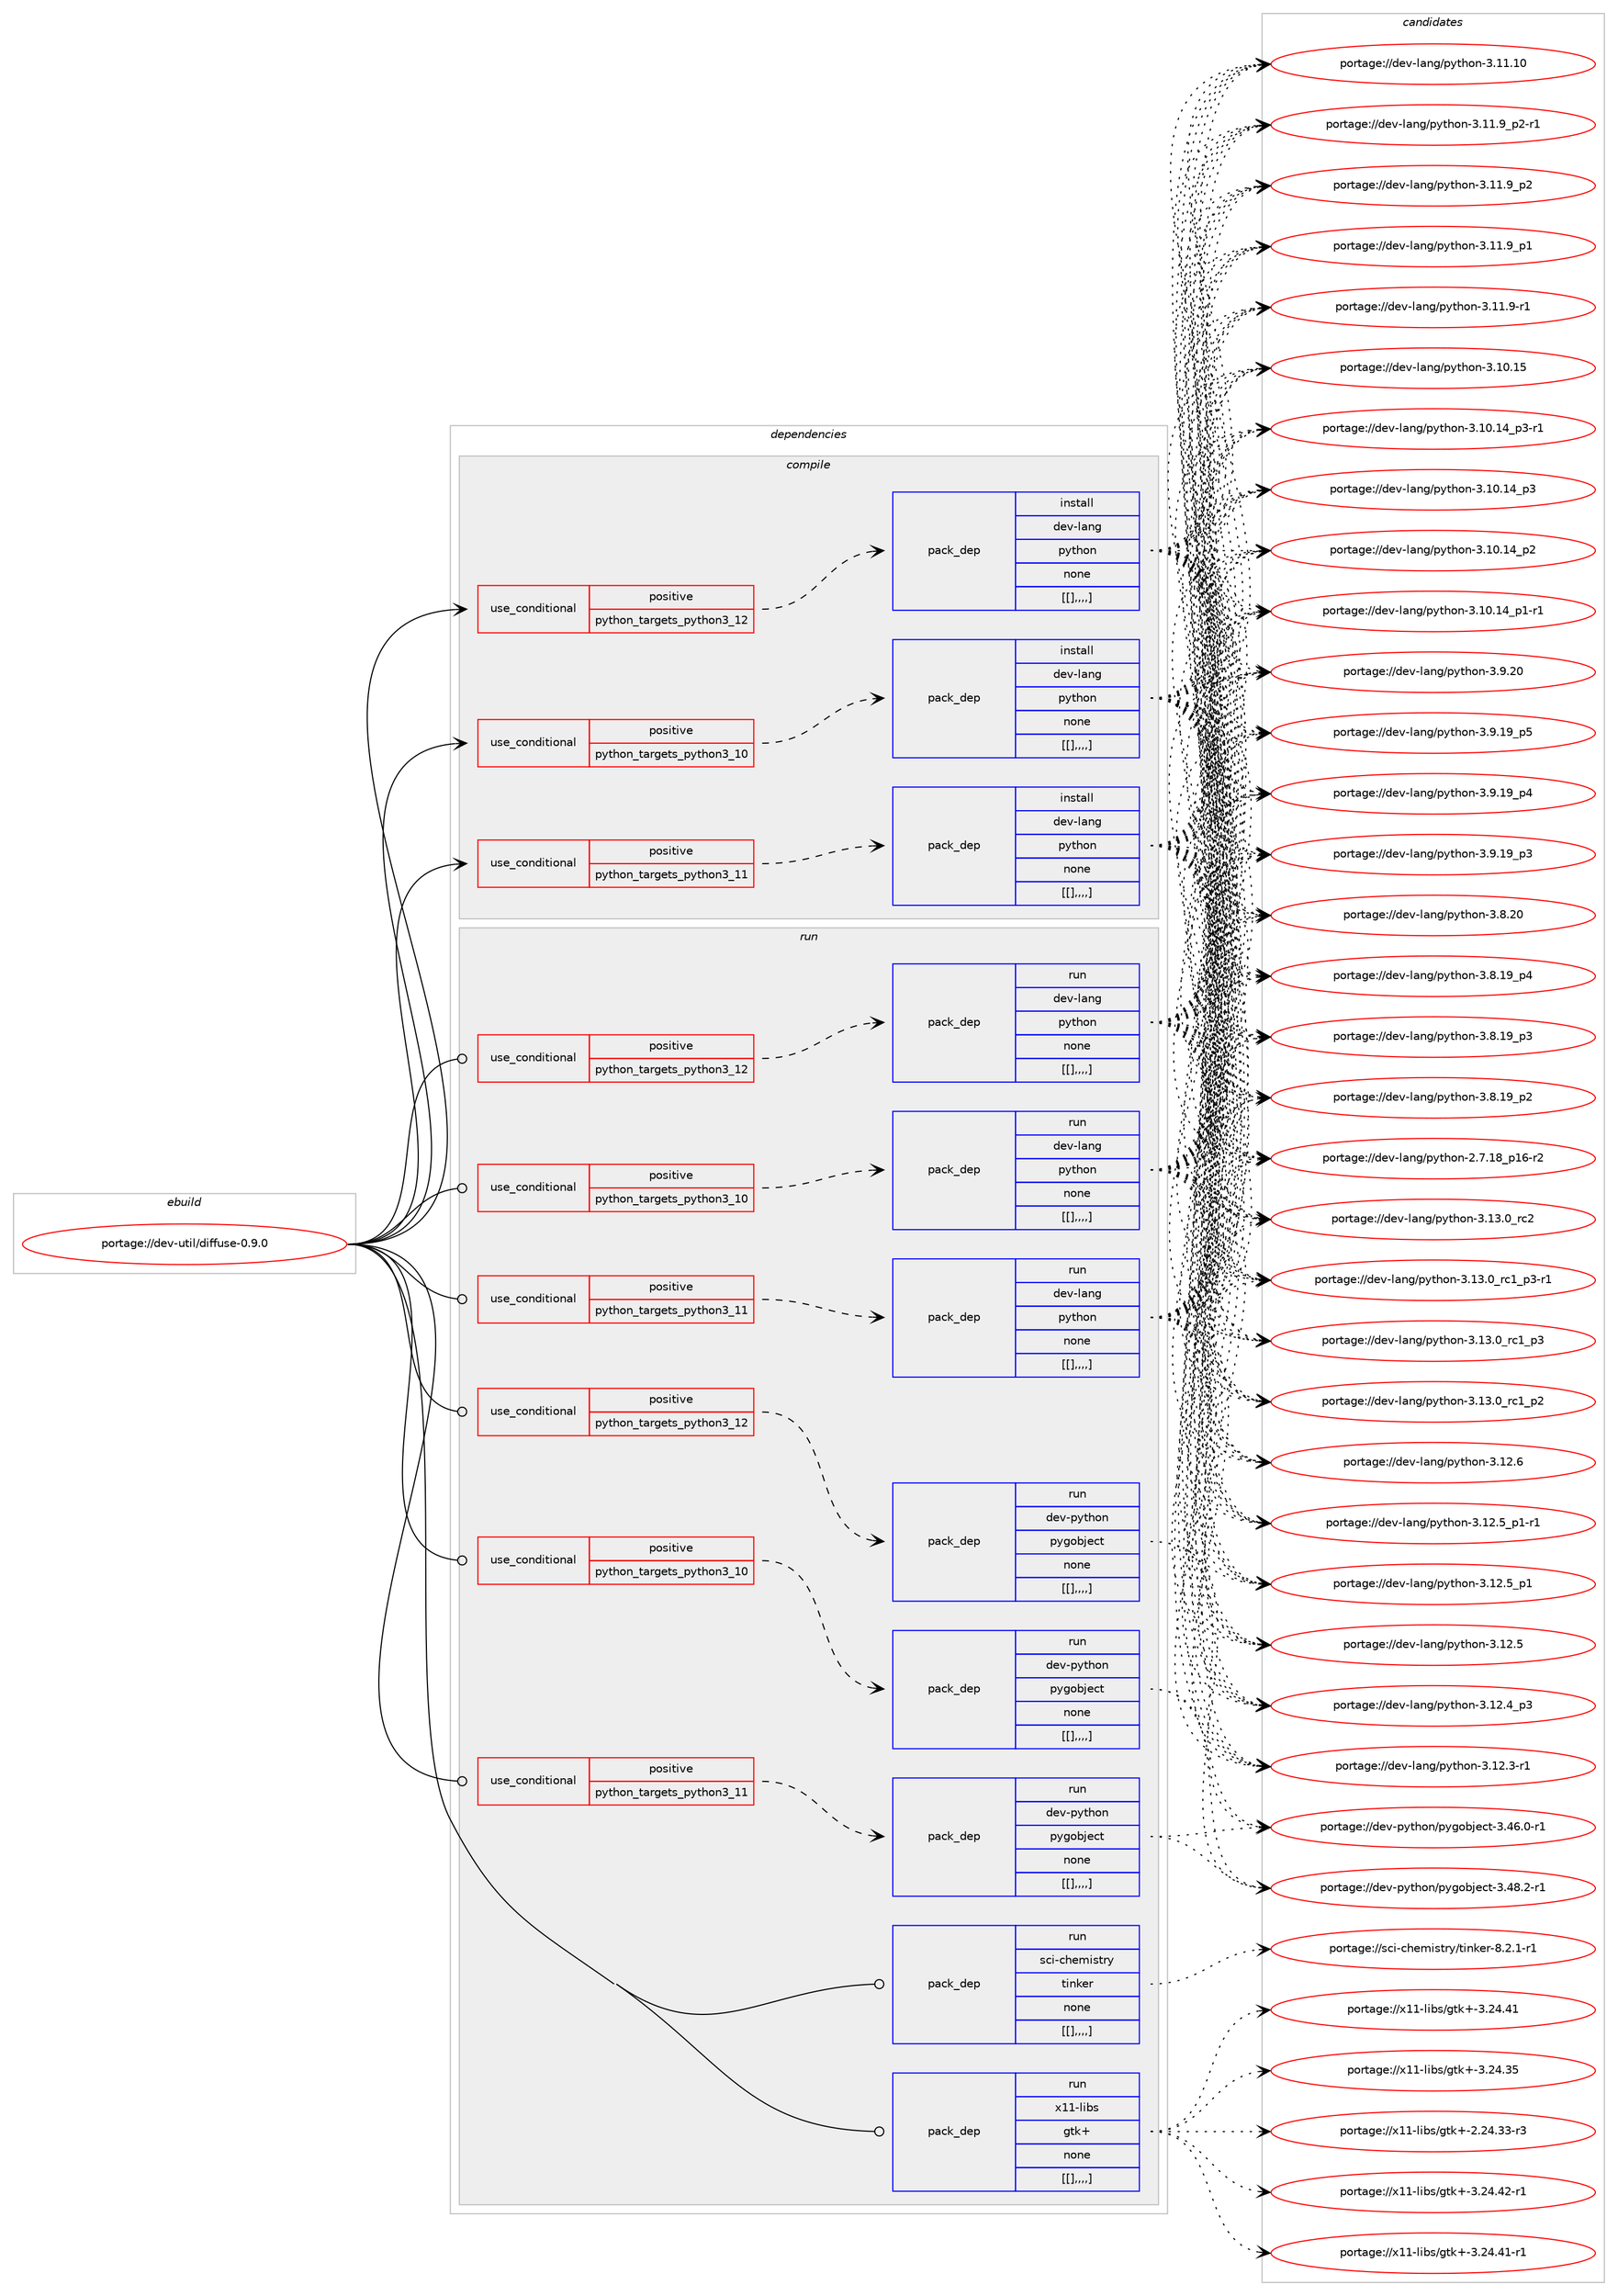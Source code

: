 digraph prolog {

# *************
# Graph options
# *************

newrank=true;
concentrate=true;
compound=true;
graph [rankdir=LR,fontname=Helvetica,fontsize=10,ranksep=1.5];#, ranksep=2.5, nodesep=0.2];
edge  [arrowhead=vee];
node  [fontname=Helvetica,fontsize=10];

# **********
# The ebuild
# **********

subgraph cluster_leftcol {
color=gray;
label=<<i>ebuild</i>>;
id [label="portage://dev-util/diffuse-0.9.0", color=red, width=4, href="../dev-util/diffuse-0.9.0.svg"];
}

# ****************
# The dependencies
# ****************

subgraph cluster_midcol {
color=gray;
label=<<i>dependencies</i>>;
subgraph cluster_compile {
fillcolor="#eeeeee";
style=filled;
label=<<i>compile</i>>;
subgraph cond62098 {
dependency217808 [label=<<TABLE BORDER="0" CELLBORDER="1" CELLSPACING="0" CELLPADDING="4"><TR><TD ROWSPAN="3" CELLPADDING="10">use_conditional</TD></TR><TR><TD>positive</TD></TR><TR><TD>python_targets_python3_10</TD></TR></TABLE>>, shape=none, color=red];
subgraph pack154310 {
dependency217809 [label=<<TABLE BORDER="0" CELLBORDER="1" CELLSPACING="0" CELLPADDING="4" WIDTH="220"><TR><TD ROWSPAN="6" CELLPADDING="30">pack_dep</TD></TR><TR><TD WIDTH="110">install</TD></TR><TR><TD>dev-lang</TD></TR><TR><TD>python</TD></TR><TR><TD>none</TD></TR><TR><TD>[[],,,,]</TD></TR></TABLE>>, shape=none, color=blue];
}
dependency217808:e -> dependency217809:w [weight=20,style="dashed",arrowhead="vee"];
}
id:e -> dependency217808:w [weight=20,style="solid",arrowhead="vee"];
subgraph cond62099 {
dependency217810 [label=<<TABLE BORDER="0" CELLBORDER="1" CELLSPACING="0" CELLPADDING="4"><TR><TD ROWSPAN="3" CELLPADDING="10">use_conditional</TD></TR><TR><TD>positive</TD></TR><TR><TD>python_targets_python3_11</TD></TR></TABLE>>, shape=none, color=red];
subgraph pack154311 {
dependency217811 [label=<<TABLE BORDER="0" CELLBORDER="1" CELLSPACING="0" CELLPADDING="4" WIDTH="220"><TR><TD ROWSPAN="6" CELLPADDING="30">pack_dep</TD></TR><TR><TD WIDTH="110">install</TD></TR><TR><TD>dev-lang</TD></TR><TR><TD>python</TD></TR><TR><TD>none</TD></TR><TR><TD>[[],,,,]</TD></TR></TABLE>>, shape=none, color=blue];
}
dependency217810:e -> dependency217811:w [weight=20,style="dashed",arrowhead="vee"];
}
id:e -> dependency217810:w [weight=20,style="solid",arrowhead="vee"];
subgraph cond62100 {
dependency217812 [label=<<TABLE BORDER="0" CELLBORDER="1" CELLSPACING="0" CELLPADDING="4"><TR><TD ROWSPAN="3" CELLPADDING="10">use_conditional</TD></TR><TR><TD>positive</TD></TR><TR><TD>python_targets_python3_12</TD></TR></TABLE>>, shape=none, color=red];
subgraph pack154312 {
dependency217813 [label=<<TABLE BORDER="0" CELLBORDER="1" CELLSPACING="0" CELLPADDING="4" WIDTH="220"><TR><TD ROWSPAN="6" CELLPADDING="30">pack_dep</TD></TR><TR><TD WIDTH="110">install</TD></TR><TR><TD>dev-lang</TD></TR><TR><TD>python</TD></TR><TR><TD>none</TD></TR><TR><TD>[[],,,,]</TD></TR></TABLE>>, shape=none, color=blue];
}
dependency217812:e -> dependency217813:w [weight=20,style="dashed",arrowhead="vee"];
}
id:e -> dependency217812:w [weight=20,style="solid",arrowhead="vee"];
}
subgraph cluster_compileandrun {
fillcolor="#eeeeee";
style=filled;
label=<<i>compile and run</i>>;
}
subgraph cluster_run {
fillcolor="#eeeeee";
style=filled;
label=<<i>run</i>>;
subgraph cond62101 {
dependency217814 [label=<<TABLE BORDER="0" CELLBORDER="1" CELLSPACING="0" CELLPADDING="4"><TR><TD ROWSPAN="3" CELLPADDING="10">use_conditional</TD></TR><TR><TD>positive</TD></TR><TR><TD>python_targets_python3_10</TD></TR></TABLE>>, shape=none, color=red];
subgraph pack154313 {
dependency217815 [label=<<TABLE BORDER="0" CELLBORDER="1" CELLSPACING="0" CELLPADDING="4" WIDTH="220"><TR><TD ROWSPAN="6" CELLPADDING="30">pack_dep</TD></TR><TR><TD WIDTH="110">run</TD></TR><TR><TD>dev-lang</TD></TR><TR><TD>python</TD></TR><TR><TD>none</TD></TR><TR><TD>[[],,,,]</TD></TR></TABLE>>, shape=none, color=blue];
}
dependency217814:e -> dependency217815:w [weight=20,style="dashed",arrowhead="vee"];
}
id:e -> dependency217814:w [weight=20,style="solid",arrowhead="odot"];
subgraph cond62102 {
dependency217816 [label=<<TABLE BORDER="0" CELLBORDER="1" CELLSPACING="0" CELLPADDING="4"><TR><TD ROWSPAN="3" CELLPADDING="10">use_conditional</TD></TR><TR><TD>positive</TD></TR><TR><TD>python_targets_python3_10</TD></TR></TABLE>>, shape=none, color=red];
subgraph pack154314 {
dependency217817 [label=<<TABLE BORDER="0" CELLBORDER="1" CELLSPACING="0" CELLPADDING="4" WIDTH="220"><TR><TD ROWSPAN="6" CELLPADDING="30">pack_dep</TD></TR><TR><TD WIDTH="110">run</TD></TR><TR><TD>dev-python</TD></TR><TR><TD>pygobject</TD></TR><TR><TD>none</TD></TR><TR><TD>[[],,,,]</TD></TR></TABLE>>, shape=none, color=blue];
}
dependency217816:e -> dependency217817:w [weight=20,style="dashed",arrowhead="vee"];
}
id:e -> dependency217816:w [weight=20,style="solid",arrowhead="odot"];
subgraph cond62103 {
dependency217818 [label=<<TABLE BORDER="0" CELLBORDER="1" CELLSPACING="0" CELLPADDING="4"><TR><TD ROWSPAN="3" CELLPADDING="10">use_conditional</TD></TR><TR><TD>positive</TD></TR><TR><TD>python_targets_python3_11</TD></TR></TABLE>>, shape=none, color=red];
subgraph pack154315 {
dependency217819 [label=<<TABLE BORDER="0" CELLBORDER="1" CELLSPACING="0" CELLPADDING="4" WIDTH="220"><TR><TD ROWSPAN="6" CELLPADDING="30">pack_dep</TD></TR><TR><TD WIDTH="110">run</TD></TR><TR><TD>dev-lang</TD></TR><TR><TD>python</TD></TR><TR><TD>none</TD></TR><TR><TD>[[],,,,]</TD></TR></TABLE>>, shape=none, color=blue];
}
dependency217818:e -> dependency217819:w [weight=20,style="dashed",arrowhead="vee"];
}
id:e -> dependency217818:w [weight=20,style="solid",arrowhead="odot"];
subgraph cond62104 {
dependency217820 [label=<<TABLE BORDER="0" CELLBORDER="1" CELLSPACING="0" CELLPADDING="4"><TR><TD ROWSPAN="3" CELLPADDING="10">use_conditional</TD></TR><TR><TD>positive</TD></TR><TR><TD>python_targets_python3_11</TD></TR></TABLE>>, shape=none, color=red];
subgraph pack154316 {
dependency217821 [label=<<TABLE BORDER="0" CELLBORDER="1" CELLSPACING="0" CELLPADDING="4" WIDTH="220"><TR><TD ROWSPAN="6" CELLPADDING="30">pack_dep</TD></TR><TR><TD WIDTH="110">run</TD></TR><TR><TD>dev-python</TD></TR><TR><TD>pygobject</TD></TR><TR><TD>none</TD></TR><TR><TD>[[],,,,]</TD></TR></TABLE>>, shape=none, color=blue];
}
dependency217820:e -> dependency217821:w [weight=20,style="dashed",arrowhead="vee"];
}
id:e -> dependency217820:w [weight=20,style="solid",arrowhead="odot"];
subgraph cond62105 {
dependency217822 [label=<<TABLE BORDER="0" CELLBORDER="1" CELLSPACING="0" CELLPADDING="4"><TR><TD ROWSPAN="3" CELLPADDING="10">use_conditional</TD></TR><TR><TD>positive</TD></TR><TR><TD>python_targets_python3_12</TD></TR></TABLE>>, shape=none, color=red];
subgraph pack154317 {
dependency217823 [label=<<TABLE BORDER="0" CELLBORDER="1" CELLSPACING="0" CELLPADDING="4" WIDTH="220"><TR><TD ROWSPAN="6" CELLPADDING="30">pack_dep</TD></TR><TR><TD WIDTH="110">run</TD></TR><TR><TD>dev-lang</TD></TR><TR><TD>python</TD></TR><TR><TD>none</TD></TR><TR><TD>[[],,,,]</TD></TR></TABLE>>, shape=none, color=blue];
}
dependency217822:e -> dependency217823:w [weight=20,style="dashed",arrowhead="vee"];
}
id:e -> dependency217822:w [weight=20,style="solid",arrowhead="odot"];
subgraph cond62106 {
dependency217824 [label=<<TABLE BORDER="0" CELLBORDER="1" CELLSPACING="0" CELLPADDING="4"><TR><TD ROWSPAN="3" CELLPADDING="10">use_conditional</TD></TR><TR><TD>positive</TD></TR><TR><TD>python_targets_python3_12</TD></TR></TABLE>>, shape=none, color=red];
subgraph pack154318 {
dependency217825 [label=<<TABLE BORDER="0" CELLBORDER="1" CELLSPACING="0" CELLPADDING="4" WIDTH="220"><TR><TD ROWSPAN="6" CELLPADDING="30">pack_dep</TD></TR><TR><TD WIDTH="110">run</TD></TR><TR><TD>dev-python</TD></TR><TR><TD>pygobject</TD></TR><TR><TD>none</TD></TR><TR><TD>[[],,,,]</TD></TR></TABLE>>, shape=none, color=blue];
}
dependency217824:e -> dependency217825:w [weight=20,style="dashed",arrowhead="vee"];
}
id:e -> dependency217824:w [weight=20,style="solid",arrowhead="odot"];
subgraph pack154319 {
dependency217826 [label=<<TABLE BORDER="0" CELLBORDER="1" CELLSPACING="0" CELLPADDING="4" WIDTH="220"><TR><TD ROWSPAN="6" CELLPADDING="30">pack_dep</TD></TR><TR><TD WIDTH="110">run</TD></TR><TR><TD>x11-libs</TD></TR><TR><TD>gtk+</TD></TR><TR><TD>none</TD></TR><TR><TD>[[],,,,]</TD></TR></TABLE>>, shape=none, color=blue];
}
id:e -> dependency217826:w [weight=20,style="solid",arrowhead="odot"];
subgraph pack154320 {
dependency217827 [label=<<TABLE BORDER="0" CELLBORDER="1" CELLSPACING="0" CELLPADDING="4" WIDTH="220"><TR><TD ROWSPAN="6" CELLPADDING="30">pack_dep</TD></TR><TR><TD WIDTH="110">run</TD></TR><TR><TD>sci-chemistry</TD></TR><TR><TD>tinker</TD></TR><TR><TD>none</TD></TR><TR><TD>[[],,,,]</TD></TR></TABLE>>, shape=none, color=blue];
}
id:e -> dependency217827:w [weight=20,style="solid",arrowhead="odot"];
}
}

# **************
# The candidates
# **************

subgraph cluster_choices {
rank=same;
color=gray;
label=<<i>candidates</i>>;

subgraph choice154310 {
color=black;
nodesep=1;
choice10010111845108971101034711212111610411111045514649514648951149950 [label="portage://dev-lang/python-3.13.0_rc2", color=red, width=4,href="../dev-lang/python-3.13.0_rc2.svg"];
choice1001011184510897110103471121211161041111104551464951464895114994995112514511449 [label="portage://dev-lang/python-3.13.0_rc1_p3-r1", color=red, width=4,href="../dev-lang/python-3.13.0_rc1_p3-r1.svg"];
choice100101118451089711010347112121116104111110455146495146489511499499511251 [label="portage://dev-lang/python-3.13.0_rc1_p3", color=red, width=4,href="../dev-lang/python-3.13.0_rc1_p3.svg"];
choice100101118451089711010347112121116104111110455146495146489511499499511250 [label="portage://dev-lang/python-3.13.0_rc1_p2", color=red, width=4,href="../dev-lang/python-3.13.0_rc1_p2.svg"];
choice10010111845108971101034711212111610411111045514649504654 [label="portage://dev-lang/python-3.12.6", color=red, width=4,href="../dev-lang/python-3.12.6.svg"];
choice1001011184510897110103471121211161041111104551464950465395112494511449 [label="portage://dev-lang/python-3.12.5_p1-r1", color=red, width=4,href="../dev-lang/python-3.12.5_p1-r1.svg"];
choice100101118451089711010347112121116104111110455146495046539511249 [label="portage://dev-lang/python-3.12.5_p1", color=red, width=4,href="../dev-lang/python-3.12.5_p1.svg"];
choice10010111845108971101034711212111610411111045514649504653 [label="portage://dev-lang/python-3.12.5", color=red, width=4,href="../dev-lang/python-3.12.5.svg"];
choice100101118451089711010347112121116104111110455146495046529511251 [label="portage://dev-lang/python-3.12.4_p3", color=red, width=4,href="../dev-lang/python-3.12.4_p3.svg"];
choice100101118451089711010347112121116104111110455146495046514511449 [label="portage://dev-lang/python-3.12.3-r1", color=red, width=4,href="../dev-lang/python-3.12.3-r1.svg"];
choice1001011184510897110103471121211161041111104551464949464948 [label="portage://dev-lang/python-3.11.10", color=red, width=4,href="../dev-lang/python-3.11.10.svg"];
choice1001011184510897110103471121211161041111104551464949465795112504511449 [label="portage://dev-lang/python-3.11.9_p2-r1", color=red, width=4,href="../dev-lang/python-3.11.9_p2-r1.svg"];
choice100101118451089711010347112121116104111110455146494946579511250 [label="portage://dev-lang/python-3.11.9_p2", color=red, width=4,href="../dev-lang/python-3.11.9_p2.svg"];
choice100101118451089711010347112121116104111110455146494946579511249 [label="portage://dev-lang/python-3.11.9_p1", color=red, width=4,href="../dev-lang/python-3.11.9_p1.svg"];
choice100101118451089711010347112121116104111110455146494946574511449 [label="portage://dev-lang/python-3.11.9-r1", color=red, width=4,href="../dev-lang/python-3.11.9-r1.svg"];
choice1001011184510897110103471121211161041111104551464948464953 [label="portage://dev-lang/python-3.10.15", color=red, width=4,href="../dev-lang/python-3.10.15.svg"];
choice100101118451089711010347112121116104111110455146494846495295112514511449 [label="portage://dev-lang/python-3.10.14_p3-r1", color=red, width=4,href="../dev-lang/python-3.10.14_p3-r1.svg"];
choice10010111845108971101034711212111610411111045514649484649529511251 [label="portage://dev-lang/python-3.10.14_p3", color=red, width=4,href="../dev-lang/python-3.10.14_p3.svg"];
choice10010111845108971101034711212111610411111045514649484649529511250 [label="portage://dev-lang/python-3.10.14_p2", color=red, width=4,href="../dev-lang/python-3.10.14_p2.svg"];
choice100101118451089711010347112121116104111110455146494846495295112494511449 [label="portage://dev-lang/python-3.10.14_p1-r1", color=red, width=4,href="../dev-lang/python-3.10.14_p1-r1.svg"];
choice10010111845108971101034711212111610411111045514657465048 [label="portage://dev-lang/python-3.9.20", color=red, width=4,href="../dev-lang/python-3.9.20.svg"];
choice100101118451089711010347112121116104111110455146574649579511253 [label="portage://dev-lang/python-3.9.19_p5", color=red, width=4,href="../dev-lang/python-3.9.19_p5.svg"];
choice100101118451089711010347112121116104111110455146574649579511252 [label="portage://dev-lang/python-3.9.19_p4", color=red, width=4,href="../dev-lang/python-3.9.19_p4.svg"];
choice100101118451089711010347112121116104111110455146574649579511251 [label="portage://dev-lang/python-3.9.19_p3", color=red, width=4,href="../dev-lang/python-3.9.19_p3.svg"];
choice10010111845108971101034711212111610411111045514656465048 [label="portage://dev-lang/python-3.8.20", color=red, width=4,href="../dev-lang/python-3.8.20.svg"];
choice100101118451089711010347112121116104111110455146564649579511252 [label="portage://dev-lang/python-3.8.19_p4", color=red, width=4,href="../dev-lang/python-3.8.19_p4.svg"];
choice100101118451089711010347112121116104111110455146564649579511251 [label="portage://dev-lang/python-3.8.19_p3", color=red, width=4,href="../dev-lang/python-3.8.19_p3.svg"];
choice100101118451089711010347112121116104111110455146564649579511250 [label="portage://dev-lang/python-3.8.19_p2", color=red, width=4,href="../dev-lang/python-3.8.19_p2.svg"];
choice100101118451089711010347112121116104111110455046554649569511249544511450 [label="portage://dev-lang/python-2.7.18_p16-r2", color=red, width=4,href="../dev-lang/python-2.7.18_p16-r2.svg"];
dependency217809:e -> choice10010111845108971101034711212111610411111045514649514648951149950:w [style=dotted,weight="100"];
dependency217809:e -> choice1001011184510897110103471121211161041111104551464951464895114994995112514511449:w [style=dotted,weight="100"];
dependency217809:e -> choice100101118451089711010347112121116104111110455146495146489511499499511251:w [style=dotted,weight="100"];
dependency217809:e -> choice100101118451089711010347112121116104111110455146495146489511499499511250:w [style=dotted,weight="100"];
dependency217809:e -> choice10010111845108971101034711212111610411111045514649504654:w [style=dotted,weight="100"];
dependency217809:e -> choice1001011184510897110103471121211161041111104551464950465395112494511449:w [style=dotted,weight="100"];
dependency217809:e -> choice100101118451089711010347112121116104111110455146495046539511249:w [style=dotted,weight="100"];
dependency217809:e -> choice10010111845108971101034711212111610411111045514649504653:w [style=dotted,weight="100"];
dependency217809:e -> choice100101118451089711010347112121116104111110455146495046529511251:w [style=dotted,weight="100"];
dependency217809:e -> choice100101118451089711010347112121116104111110455146495046514511449:w [style=dotted,weight="100"];
dependency217809:e -> choice1001011184510897110103471121211161041111104551464949464948:w [style=dotted,weight="100"];
dependency217809:e -> choice1001011184510897110103471121211161041111104551464949465795112504511449:w [style=dotted,weight="100"];
dependency217809:e -> choice100101118451089711010347112121116104111110455146494946579511250:w [style=dotted,weight="100"];
dependency217809:e -> choice100101118451089711010347112121116104111110455146494946579511249:w [style=dotted,weight="100"];
dependency217809:e -> choice100101118451089711010347112121116104111110455146494946574511449:w [style=dotted,weight="100"];
dependency217809:e -> choice1001011184510897110103471121211161041111104551464948464953:w [style=dotted,weight="100"];
dependency217809:e -> choice100101118451089711010347112121116104111110455146494846495295112514511449:w [style=dotted,weight="100"];
dependency217809:e -> choice10010111845108971101034711212111610411111045514649484649529511251:w [style=dotted,weight="100"];
dependency217809:e -> choice10010111845108971101034711212111610411111045514649484649529511250:w [style=dotted,weight="100"];
dependency217809:e -> choice100101118451089711010347112121116104111110455146494846495295112494511449:w [style=dotted,weight="100"];
dependency217809:e -> choice10010111845108971101034711212111610411111045514657465048:w [style=dotted,weight="100"];
dependency217809:e -> choice100101118451089711010347112121116104111110455146574649579511253:w [style=dotted,weight="100"];
dependency217809:e -> choice100101118451089711010347112121116104111110455146574649579511252:w [style=dotted,weight="100"];
dependency217809:e -> choice100101118451089711010347112121116104111110455146574649579511251:w [style=dotted,weight="100"];
dependency217809:e -> choice10010111845108971101034711212111610411111045514656465048:w [style=dotted,weight="100"];
dependency217809:e -> choice100101118451089711010347112121116104111110455146564649579511252:w [style=dotted,weight="100"];
dependency217809:e -> choice100101118451089711010347112121116104111110455146564649579511251:w [style=dotted,weight="100"];
dependency217809:e -> choice100101118451089711010347112121116104111110455146564649579511250:w [style=dotted,weight="100"];
dependency217809:e -> choice100101118451089711010347112121116104111110455046554649569511249544511450:w [style=dotted,weight="100"];
}
subgraph choice154311 {
color=black;
nodesep=1;
choice10010111845108971101034711212111610411111045514649514648951149950 [label="portage://dev-lang/python-3.13.0_rc2", color=red, width=4,href="../dev-lang/python-3.13.0_rc2.svg"];
choice1001011184510897110103471121211161041111104551464951464895114994995112514511449 [label="portage://dev-lang/python-3.13.0_rc1_p3-r1", color=red, width=4,href="../dev-lang/python-3.13.0_rc1_p3-r1.svg"];
choice100101118451089711010347112121116104111110455146495146489511499499511251 [label="portage://dev-lang/python-3.13.0_rc1_p3", color=red, width=4,href="../dev-lang/python-3.13.0_rc1_p3.svg"];
choice100101118451089711010347112121116104111110455146495146489511499499511250 [label="portage://dev-lang/python-3.13.0_rc1_p2", color=red, width=4,href="../dev-lang/python-3.13.0_rc1_p2.svg"];
choice10010111845108971101034711212111610411111045514649504654 [label="portage://dev-lang/python-3.12.6", color=red, width=4,href="../dev-lang/python-3.12.6.svg"];
choice1001011184510897110103471121211161041111104551464950465395112494511449 [label="portage://dev-lang/python-3.12.5_p1-r1", color=red, width=4,href="../dev-lang/python-3.12.5_p1-r1.svg"];
choice100101118451089711010347112121116104111110455146495046539511249 [label="portage://dev-lang/python-3.12.5_p1", color=red, width=4,href="../dev-lang/python-3.12.5_p1.svg"];
choice10010111845108971101034711212111610411111045514649504653 [label="portage://dev-lang/python-3.12.5", color=red, width=4,href="../dev-lang/python-3.12.5.svg"];
choice100101118451089711010347112121116104111110455146495046529511251 [label="portage://dev-lang/python-3.12.4_p3", color=red, width=4,href="../dev-lang/python-3.12.4_p3.svg"];
choice100101118451089711010347112121116104111110455146495046514511449 [label="portage://dev-lang/python-3.12.3-r1", color=red, width=4,href="../dev-lang/python-3.12.3-r1.svg"];
choice1001011184510897110103471121211161041111104551464949464948 [label="portage://dev-lang/python-3.11.10", color=red, width=4,href="../dev-lang/python-3.11.10.svg"];
choice1001011184510897110103471121211161041111104551464949465795112504511449 [label="portage://dev-lang/python-3.11.9_p2-r1", color=red, width=4,href="../dev-lang/python-3.11.9_p2-r1.svg"];
choice100101118451089711010347112121116104111110455146494946579511250 [label="portage://dev-lang/python-3.11.9_p2", color=red, width=4,href="../dev-lang/python-3.11.9_p2.svg"];
choice100101118451089711010347112121116104111110455146494946579511249 [label="portage://dev-lang/python-3.11.9_p1", color=red, width=4,href="../dev-lang/python-3.11.9_p1.svg"];
choice100101118451089711010347112121116104111110455146494946574511449 [label="portage://dev-lang/python-3.11.9-r1", color=red, width=4,href="../dev-lang/python-3.11.9-r1.svg"];
choice1001011184510897110103471121211161041111104551464948464953 [label="portage://dev-lang/python-3.10.15", color=red, width=4,href="../dev-lang/python-3.10.15.svg"];
choice100101118451089711010347112121116104111110455146494846495295112514511449 [label="portage://dev-lang/python-3.10.14_p3-r1", color=red, width=4,href="../dev-lang/python-3.10.14_p3-r1.svg"];
choice10010111845108971101034711212111610411111045514649484649529511251 [label="portage://dev-lang/python-3.10.14_p3", color=red, width=4,href="../dev-lang/python-3.10.14_p3.svg"];
choice10010111845108971101034711212111610411111045514649484649529511250 [label="portage://dev-lang/python-3.10.14_p2", color=red, width=4,href="../dev-lang/python-3.10.14_p2.svg"];
choice100101118451089711010347112121116104111110455146494846495295112494511449 [label="portage://dev-lang/python-3.10.14_p1-r1", color=red, width=4,href="../dev-lang/python-3.10.14_p1-r1.svg"];
choice10010111845108971101034711212111610411111045514657465048 [label="portage://dev-lang/python-3.9.20", color=red, width=4,href="../dev-lang/python-3.9.20.svg"];
choice100101118451089711010347112121116104111110455146574649579511253 [label="portage://dev-lang/python-3.9.19_p5", color=red, width=4,href="../dev-lang/python-3.9.19_p5.svg"];
choice100101118451089711010347112121116104111110455146574649579511252 [label="portage://dev-lang/python-3.9.19_p4", color=red, width=4,href="../dev-lang/python-3.9.19_p4.svg"];
choice100101118451089711010347112121116104111110455146574649579511251 [label="portage://dev-lang/python-3.9.19_p3", color=red, width=4,href="../dev-lang/python-3.9.19_p3.svg"];
choice10010111845108971101034711212111610411111045514656465048 [label="portage://dev-lang/python-3.8.20", color=red, width=4,href="../dev-lang/python-3.8.20.svg"];
choice100101118451089711010347112121116104111110455146564649579511252 [label="portage://dev-lang/python-3.8.19_p4", color=red, width=4,href="../dev-lang/python-3.8.19_p4.svg"];
choice100101118451089711010347112121116104111110455146564649579511251 [label="portage://dev-lang/python-3.8.19_p3", color=red, width=4,href="../dev-lang/python-3.8.19_p3.svg"];
choice100101118451089711010347112121116104111110455146564649579511250 [label="portage://dev-lang/python-3.8.19_p2", color=red, width=4,href="../dev-lang/python-3.8.19_p2.svg"];
choice100101118451089711010347112121116104111110455046554649569511249544511450 [label="portage://dev-lang/python-2.7.18_p16-r2", color=red, width=4,href="../dev-lang/python-2.7.18_p16-r2.svg"];
dependency217811:e -> choice10010111845108971101034711212111610411111045514649514648951149950:w [style=dotted,weight="100"];
dependency217811:e -> choice1001011184510897110103471121211161041111104551464951464895114994995112514511449:w [style=dotted,weight="100"];
dependency217811:e -> choice100101118451089711010347112121116104111110455146495146489511499499511251:w [style=dotted,weight="100"];
dependency217811:e -> choice100101118451089711010347112121116104111110455146495146489511499499511250:w [style=dotted,weight="100"];
dependency217811:e -> choice10010111845108971101034711212111610411111045514649504654:w [style=dotted,weight="100"];
dependency217811:e -> choice1001011184510897110103471121211161041111104551464950465395112494511449:w [style=dotted,weight="100"];
dependency217811:e -> choice100101118451089711010347112121116104111110455146495046539511249:w [style=dotted,weight="100"];
dependency217811:e -> choice10010111845108971101034711212111610411111045514649504653:w [style=dotted,weight="100"];
dependency217811:e -> choice100101118451089711010347112121116104111110455146495046529511251:w [style=dotted,weight="100"];
dependency217811:e -> choice100101118451089711010347112121116104111110455146495046514511449:w [style=dotted,weight="100"];
dependency217811:e -> choice1001011184510897110103471121211161041111104551464949464948:w [style=dotted,weight="100"];
dependency217811:e -> choice1001011184510897110103471121211161041111104551464949465795112504511449:w [style=dotted,weight="100"];
dependency217811:e -> choice100101118451089711010347112121116104111110455146494946579511250:w [style=dotted,weight="100"];
dependency217811:e -> choice100101118451089711010347112121116104111110455146494946579511249:w [style=dotted,weight="100"];
dependency217811:e -> choice100101118451089711010347112121116104111110455146494946574511449:w [style=dotted,weight="100"];
dependency217811:e -> choice1001011184510897110103471121211161041111104551464948464953:w [style=dotted,weight="100"];
dependency217811:e -> choice100101118451089711010347112121116104111110455146494846495295112514511449:w [style=dotted,weight="100"];
dependency217811:e -> choice10010111845108971101034711212111610411111045514649484649529511251:w [style=dotted,weight="100"];
dependency217811:e -> choice10010111845108971101034711212111610411111045514649484649529511250:w [style=dotted,weight="100"];
dependency217811:e -> choice100101118451089711010347112121116104111110455146494846495295112494511449:w [style=dotted,weight="100"];
dependency217811:e -> choice10010111845108971101034711212111610411111045514657465048:w [style=dotted,weight="100"];
dependency217811:e -> choice100101118451089711010347112121116104111110455146574649579511253:w [style=dotted,weight="100"];
dependency217811:e -> choice100101118451089711010347112121116104111110455146574649579511252:w [style=dotted,weight="100"];
dependency217811:e -> choice100101118451089711010347112121116104111110455146574649579511251:w [style=dotted,weight="100"];
dependency217811:e -> choice10010111845108971101034711212111610411111045514656465048:w [style=dotted,weight="100"];
dependency217811:e -> choice100101118451089711010347112121116104111110455146564649579511252:w [style=dotted,weight="100"];
dependency217811:e -> choice100101118451089711010347112121116104111110455146564649579511251:w [style=dotted,weight="100"];
dependency217811:e -> choice100101118451089711010347112121116104111110455146564649579511250:w [style=dotted,weight="100"];
dependency217811:e -> choice100101118451089711010347112121116104111110455046554649569511249544511450:w [style=dotted,weight="100"];
}
subgraph choice154312 {
color=black;
nodesep=1;
choice10010111845108971101034711212111610411111045514649514648951149950 [label="portage://dev-lang/python-3.13.0_rc2", color=red, width=4,href="../dev-lang/python-3.13.0_rc2.svg"];
choice1001011184510897110103471121211161041111104551464951464895114994995112514511449 [label="portage://dev-lang/python-3.13.0_rc1_p3-r1", color=red, width=4,href="../dev-lang/python-3.13.0_rc1_p3-r1.svg"];
choice100101118451089711010347112121116104111110455146495146489511499499511251 [label="portage://dev-lang/python-3.13.0_rc1_p3", color=red, width=4,href="../dev-lang/python-3.13.0_rc1_p3.svg"];
choice100101118451089711010347112121116104111110455146495146489511499499511250 [label="portage://dev-lang/python-3.13.0_rc1_p2", color=red, width=4,href="../dev-lang/python-3.13.0_rc1_p2.svg"];
choice10010111845108971101034711212111610411111045514649504654 [label="portage://dev-lang/python-3.12.6", color=red, width=4,href="../dev-lang/python-3.12.6.svg"];
choice1001011184510897110103471121211161041111104551464950465395112494511449 [label="portage://dev-lang/python-3.12.5_p1-r1", color=red, width=4,href="../dev-lang/python-3.12.5_p1-r1.svg"];
choice100101118451089711010347112121116104111110455146495046539511249 [label="portage://dev-lang/python-3.12.5_p1", color=red, width=4,href="../dev-lang/python-3.12.5_p1.svg"];
choice10010111845108971101034711212111610411111045514649504653 [label="portage://dev-lang/python-3.12.5", color=red, width=4,href="../dev-lang/python-3.12.5.svg"];
choice100101118451089711010347112121116104111110455146495046529511251 [label="portage://dev-lang/python-3.12.4_p3", color=red, width=4,href="../dev-lang/python-3.12.4_p3.svg"];
choice100101118451089711010347112121116104111110455146495046514511449 [label="portage://dev-lang/python-3.12.3-r1", color=red, width=4,href="../dev-lang/python-3.12.3-r1.svg"];
choice1001011184510897110103471121211161041111104551464949464948 [label="portage://dev-lang/python-3.11.10", color=red, width=4,href="../dev-lang/python-3.11.10.svg"];
choice1001011184510897110103471121211161041111104551464949465795112504511449 [label="portage://dev-lang/python-3.11.9_p2-r1", color=red, width=4,href="../dev-lang/python-3.11.9_p2-r1.svg"];
choice100101118451089711010347112121116104111110455146494946579511250 [label="portage://dev-lang/python-3.11.9_p2", color=red, width=4,href="../dev-lang/python-3.11.9_p2.svg"];
choice100101118451089711010347112121116104111110455146494946579511249 [label="portage://dev-lang/python-3.11.9_p1", color=red, width=4,href="../dev-lang/python-3.11.9_p1.svg"];
choice100101118451089711010347112121116104111110455146494946574511449 [label="portage://dev-lang/python-3.11.9-r1", color=red, width=4,href="../dev-lang/python-3.11.9-r1.svg"];
choice1001011184510897110103471121211161041111104551464948464953 [label="portage://dev-lang/python-3.10.15", color=red, width=4,href="../dev-lang/python-3.10.15.svg"];
choice100101118451089711010347112121116104111110455146494846495295112514511449 [label="portage://dev-lang/python-3.10.14_p3-r1", color=red, width=4,href="../dev-lang/python-3.10.14_p3-r1.svg"];
choice10010111845108971101034711212111610411111045514649484649529511251 [label="portage://dev-lang/python-3.10.14_p3", color=red, width=4,href="../dev-lang/python-3.10.14_p3.svg"];
choice10010111845108971101034711212111610411111045514649484649529511250 [label="portage://dev-lang/python-3.10.14_p2", color=red, width=4,href="../dev-lang/python-3.10.14_p2.svg"];
choice100101118451089711010347112121116104111110455146494846495295112494511449 [label="portage://dev-lang/python-3.10.14_p1-r1", color=red, width=4,href="../dev-lang/python-3.10.14_p1-r1.svg"];
choice10010111845108971101034711212111610411111045514657465048 [label="portage://dev-lang/python-3.9.20", color=red, width=4,href="../dev-lang/python-3.9.20.svg"];
choice100101118451089711010347112121116104111110455146574649579511253 [label="portage://dev-lang/python-3.9.19_p5", color=red, width=4,href="../dev-lang/python-3.9.19_p5.svg"];
choice100101118451089711010347112121116104111110455146574649579511252 [label="portage://dev-lang/python-3.9.19_p4", color=red, width=4,href="../dev-lang/python-3.9.19_p4.svg"];
choice100101118451089711010347112121116104111110455146574649579511251 [label="portage://dev-lang/python-3.9.19_p3", color=red, width=4,href="../dev-lang/python-3.9.19_p3.svg"];
choice10010111845108971101034711212111610411111045514656465048 [label="portage://dev-lang/python-3.8.20", color=red, width=4,href="../dev-lang/python-3.8.20.svg"];
choice100101118451089711010347112121116104111110455146564649579511252 [label="portage://dev-lang/python-3.8.19_p4", color=red, width=4,href="../dev-lang/python-3.8.19_p4.svg"];
choice100101118451089711010347112121116104111110455146564649579511251 [label="portage://dev-lang/python-3.8.19_p3", color=red, width=4,href="../dev-lang/python-3.8.19_p3.svg"];
choice100101118451089711010347112121116104111110455146564649579511250 [label="portage://dev-lang/python-3.8.19_p2", color=red, width=4,href="../dev-lang/python-3.8.19_p2.svg"];
choice100101118451089711010347112121116104111110455046554649569511249544511450 [label="portage://dev-lang/python-2.7.18_p16-r2", color=red, width=4,href="../dev-lang/python-2.7.18_p16-r2.svg"];
dependency217813:e -> choice10010111845108971101034711212111610411111045514649514648951149950:w [style=dotted,weight="100"];
dependency217813:e -> choice1001011184510897110103471121211161041111104551464951464895114994995112514511449:w [style=dotted,weight="100"];
dependency217813:e -> choice100101118451089711010347112121116104111110455146495146489511499499511251:w [style=dotted,weight="100"];
dependency217813:e -> choice100101118451089711010347112121116104111110455146495146489511499499511250:w [style=dotted,weight="100"];
dependency217813:e -> choice10010111845108971101034711212111610411111045514649504654:w [style=dotted,weight="100"];
dependency217813:e -> choice1001011184510897110103471121211161041111104551464950465395112494511449:w [style=dotted,weight="100"];
dependency217813:e -> choice100101118451089711010347112121116104111110455146495046539511249:w [style=dotted,weight="100"];
dependency217813:e -> choice10010111845108971101034711212111610411111045514649504653:w [style=dotted,weight="100"];
dependency217813:e -> choice100101118451089711010347112121116104111110455146495046529511251:w [style=dotted,weight="100"];
dependency217813:e -> choice100101118451089711010347112121116104111110455146495046514511449:w [style=dotted,weight="100"];
dependency217813:e -> choice1001011184510897110103471121211161041111104551464949464948:w [style=dotted,weight="100"];
dependency217813:e -> choice1001011184510897110103471121211161041111104551464949465795112504511449:w [style=dotted,weight="100"];
dependency217813:e -> choice100101118451089711010347112121116104111110455146494946579511250:w [style=dotted,weight="100"];
dependency217813:e -> choice100101118451089711010347112121116104111110455146494946579511249:w [style=dotted,weight="100"];
dependency217813:e -> choice100101118451089711010347112121116104111110455146494946574511449:w [style=dotted,weight="100"];
dependency217813:e -> choice1001011184510897110103471121211161041111104551464948464953:w [style=dotted,weight="100"];
dependency217813:e -> choice100101118451089711010347112121116104111110455146494846495295112514511449:w [style=dotted,weight="100"];
dependency217813:e -> choice10010111845108971101034711212111610411111045514649484649529511251:w [style=dotted,weight="100"];
dependency217813:e -> choice10010111845108971101034711212111610411111045514649484649529511250:w [style=dotted,weight="100"];
dependency217813:e -> choice100101118451089711010347112121116104111110455146494846495295112494511449:w [style=dotted,weight="100"];
dependency217813:e -> choice10010111845108971101034711212111610411111045514657465048:w [style=dotted,weight="100"];
dependency217813:e -> choice100101118451089711010347112121116104111110455146574649579511253:w [style=dotted,weight="100"];
dependency217813:e -> choice100101118451089711010347112121116104111110455146574649579511252:w [style=dotted,weight="100"];
dependency217813:e -> choice100101118451089711010347112121116104111110455146574649579511251:w [style=dotted,weight="100"];
dependency217813:e -> choice10010111845108971101034711212111610411111045514656465048:w [style=dotted,weight="100"];
dependency217813:e -> choice100101118451089711010347112121116104111110455146564649579511252:w [style=dotted,weight="100"];
dependency217813:e -> choice100101118451089711010347112121116104111110455146564649579511251:w [style=dotted,weight="100"];
dependency217813:e -> choice100101118451089711010347112121116104111110455146564649579511250:w [style=dotted,weight="100"];
dependency217813:e -> choice100101118451089711010347112121116104111110455046554649569511249544511450:w [style=dotted,weight="100"];
}
subgraph choice154313 {
color=black;
nodesep=1;
choice10010111845108971101034711212111610411111045514649514648951149950 [label="portage://dev-lang/python-3.13.0_rc2", color=red, width=4,href="../dev-lang/python-3.13.0_rc2.svg"];
choice1001011184510897110103471121211161041111104551464951464895114994995112514511449 [label="portage://dev-lang/python-3.13.0_rc1_p3-r1", color=red, width=4,href="../dev-lang/python-3.13.0_rc1_p3-r1.svg"];
choice100101118451089711010347112121116104111110455146495146489511499499511251 [label="portage://dev-lang/python-3.13.0_rc1_p3", color=red, width=4,href="../dev-lang/python-3.13.0_rc1_p3.svg"];
choice100101118451089711010347112121116104111110455146495146489511499499511250 [label="portage://dev-lang/python-3.13.0_rc1_p2", color=red, width=4,href="../dev-lang/python-3.13.0_rc1_p2.svg"];
choice10010111845108971101034711212111610411111045514649504654 [label="portage://dev-lang/python-3.12.6", color=red, width=4,href="../dev-lang/python-3.12.6.svg"];
choice1001011184510897110103471121211161041111104551464950465395112494511449 [label="portage://dev-lang/python-3.12.5_p1-r1", color=red, width=4,href="../dev-lang/python-3.12.5_p1-r1.svg"];
choice100101118451089711010347112121116104111110455146495046539511249 [label="portage://dev-lang/python-3.12.5_p1", color=red, width=4,href="../dev-lang/python-3.12.5_p1.svg"];
choice10010111845108971101034711212111610411111045514649504653 [label="portage://dev-lang/python-3.12.5", color=red, width=4,href="../dev-lang/python-3.12.5.svg"];
choice100101118451089711010347112121116104111110455146495046529511251 [label="portage://dev-lang/python-3.12.4_p3", color=red, width=4,href="../dev-lang/python-3.12.4_p3.svg"];
choice100101118451089711010347112121116104111110455146495046514511449 [label="portage://dev-lang/python-3.12.3-r1", color=red, width=4,href="../dev-lang/python-3.12.3-r1.svg"];
choice1001011184510897110103471121211161041111104551464949464948 [label="portage://dev-lang/python-3.11.10", color=red, width=4,href="../dev-lang/python-3.11.10.svg"];
choice1001011184510897110103471121211161041111104551464949465795112504511449 [label="portage://dev-lang/python-3.11.9_p2-r1", color=red, width=4,href="../dev-lang/python-3.11.9_p2-r1.svg"];
choice100101118451089711010347112121116104111110455146494946579511250 [label="portage://dev-lang/python-3.11.9_p2", color=red, width=4,href="../dev-lang/python-3.11.9_p2.svg"];
choice100101118451089711010347112121116104111110455146494946579511249 [label="portage://dev-lang/python-3.11.9_p1", color=red, width=4,href="../dev-lang/python-3.11.9_p1.svg"];
choice100101118451089711010347112121116104111110455146494946574511449 [label="portage://dev-lang/python-3.11.9-r1", color=red, width=4,href="../dev-lang/python-3.11.9-r1.svg"];
choice1001011184510897110103471121211161041111104551464948464953 [label="portage://dev-lang/python-3.10.15", color=red, width=4,href="../dev-lang/python-3.10.15.svg"];
choice100101118451089711010347112121116104111110455146494846495295112514511449 [label="portage://dev-lang/python-3.10.14_p3-r1", color=red, width=4,href="../dev-lang/python-3.10.14_p3-r1.svg"];
choice10010111845108971101034711212111610411111045514649484649529511251 [label="portage://dev-lang/python-3.10.14_p3", color=red, width=4,href="../dev-lang/python-3.10.14_p3.svg"];
choice10010111845108971101034711212111610411111045514649484649529511250 [label="portage://dev-lang/python-3.10.14_p2", color=red, width=4,href="../dev-lang/python-3.10.14_p2.svg"];
choice100101118451089711010347112121116104111110455146494846495295112494511449 [label="portage://dev-lang/python-3.10.14_p1-r1", color=red, width=4,href="../dev-lang/python-3.10.14_p1-r1.svg"];
choice10010111845108971101034711212111610411111045514657465048 [label="portage://dev-lang/python-3.9.20", color=red, width=4,href="../dev-lang/python-3.9.20.svg"];
choice100101118451089711010347112121116104111110455146574649579511253 [label="portage://dev-lang/python-3.9.19_p5", color=red, width=4,href="../dev-lang/python-3.9.19_p5.svg"];
choice100101118451089711010347112121116104111110455146574649579511252 [label="portage://dev-lang/python-3.9.19_p4", color=red, width=4,href="../dev-lang/python-3.9.19_p4.svg"];
choice100101118451089711010347112121116104111110455146574649579511251 [label="portage://dev-lang/python-3.9.19_p3", color=red, width=4,href="../dev-lang/python-3.9.19_p3.svg"];
choice10010111845108971101034711212111610411111045514656465048 [label="portage://dev-lang/python-3.8.20", color=red, width=4,href="../dev-lang/python-3.8.20.svg"];
choice100101118451089711010347112121116104111110455146564649579511252 [label="portage://dev-lang/python-3.8.19_p4", color=red, width=4,href="../dev-lang/python-3.8.19_p4.svg"];
choice100101118451089711010347112121116104111110455146564649579511251 [label="portage://dev-lang/python-3.8.19_p3", color=red, width=4,href="../dev-lang/python-3.8.19_p3.svg"];
choice100101118451089711010347112121116104111110455146564649579511250 [label="portage://dev-lang/python-3.8.19_p2", color=red, width=4,href="../dev-lang/python-3.8.19_p2.svg"];
choice100101118451089711010347112121116104111110455046554649569511249544511450 [label="portage://dev-lang/python-2.7.18_p16-r2", color=red, width=4,href="../dev-lang/python-2.7.18_p16-r2.svg"];
dependency217815:e -> choice10010111845108971101034711212111610411111045514649514648951149950:w [style=dotted,weight="100"];
dependency217815:e -> choice1001011184510897110103471121211161041111104551464951464895114994995112514511449:w [style=dotted,weight="100"];
dependency217815:e -> choice100101118451089711010347112121116104111110455146495146489511499499511251:w [style=dotted,weight="100"];
dependency217815:e -> choice100101118451089711010347112121116104111110455146495146489511499499511250:w [style=dotted,weight="100"];
dependency217815:e -> choice10010111845108971101034711212111610411111045514649504654:w [style=dotted,weight="100"];
dependency217815:e -> choice1001011184510897110103471121211161041111104551464950465395112494511449:w [style=dotted,weight="100"];
dependency217815:e -> choice100101118451089711010347112121116104111110455146495046539511249:w [style=dotted,weight="100"];
dependency217815:e -> choice10010111845108971101034711212111610411111045514649504653:w [style=dotted,weight="100"];
dependency217815:e -> choice100101118451089711010347112121116104111110455146495046529511251:w [style=dotted,weight="100"];
dependency217815:e -> choice100101118451089711010347112121116104111110455146495046514511449:w [style=dotted,weight="100"];
dependency217815:e -> choice1001011184510897110103471121211161041111104551464949464948:w [style=dotted,weight="100"];
dependency217815:e -> choice1001011184510897110103471121211161041111104551464949465795112504511449:w [style=dotted,weight="100"];
dependency217815:e -> choice100101118451089711010347112121116104111110455146494946579511250:w [style=dotted,weight="100"];
dependency217815:e -> choice100101118451089711010347112121116104111110455146494946579511249:w [style=dotted,weight="100"];
dependency217815:e -> choice100101118451089711010347112121116104111110455146494946574511449:w [style=dotted,weight="100"];
dependency217815:e -> choice1001011184510897110103471121211161041111104551464948464953:w [style=dotted,weight="100"];
dependency217815:e -> choice100101118451089711010347112121116104111110455146494846495295112514511449:w [style=dotted,weight="100"];
dependency217815:e -> choice10010111845108971101034711212111610411111045514649484649529511251:w [style=dotted,weight="100"];
dependency217815:e -> choice10010111845108971101034711212111610411111045514649484649529511250:w [style=dotted,weight="100"];
dependency217815:e -> choice100101118451089711010347112121116104111110455146494846495295112494511449:w [style=dotted,weight="100"];
dependency217815:e -> choice10010111845108971101034711212111610411111045514657465048:w [style=dotted,weight="100"];
dependency217815:e -> choice100101118451089711010347112121116104111110455146574649579511253:w [style=dotted,weight="100"];
dependency217815:e -> choice100101118451089711010347112121116104111110455146574649579511252:w [style=dotted,weight="100"];
dependency217815:e -> choice100101118451089711010347112121116104111110455146574649579511251:w [style=dotted,weight="100"];
dependency217815:e -> choice10010111845108971101034711212111610411111045514656465048:w [style=dotted,weight="100"];
dependency217815:e -> choice100101118451089711010347112121116104111110455146564649579511252:w [style=dotted,weight="100"];
dependency217815:e -> choice100101118451089711010347112121116104111110455146564649579511251:w [style=dotted,weight="100"];
dependency217815:e -> choice100101118451089711010347112121116104111110455146564649579511250:w [style=dotted,weight="100"];
dependency217815:e -> choice100101118451089711010347112121116104111110455046554649569511249544511450:w [style=dotted,weight="100"];
}
subgraph choice154314 {
color=black;
nodesep=1;
choice10010111845112121116104111110471121211031119810610199116455146525646504511449 [label="portage://dev-python/pygobject-3.48.2-r1", color=red, width=4,href="../dev-python/pygobject-3.48.2-r1.svg"];
choice10010111845112121116104111110471121211031119810610199116455146525446484511449 [label="portage://dev-python/pygobject-3.46.0-r1", color=red, width=4,href="../dev-python/pygobject-3.46.0-r1.svg"];
dependency217817:e -> choice10010111845112121116104111110471121211031119810610199116455146525646504511449:w [style=dotted,weight="100"];
dependency217817:e -> choice10010111845112121116104111110471121211031119810610199116455146525446484511449:w [style=dotted,weight="100"];
}
subgraph choice154315 {
color=black;
nodesep=1;
choice10010111845108971101034711212111610411111045514649514648951149950 [label="portage://dev-lang/python-3.13.0_rc2", color=red, width=4,href="../dev-lang/python-3.13.0_rc2.svg"];
choice1001011184510897110103471121211161041111104551464951464895114994995112514511449 [label="portage://dev-lang/python-3.13.0_rc1_p3-r1", color=red, width=4,href="../dev-lang/python-3.13.0_rc1_p3-r1.svg"];
choice100101118451089711010347112121116104111110455146495146489511499499511251 [label="portage://dev-lang/python-3.13.0_rc1_p3", color=red, width=4,href="../dev-lang/python-3.13.0_rc1_p3.svg"];
choice100101118451089711010347112121116104111110455146495146489511499499511250 [label="portage://dev-lang/python-3.13.0_rc1_p2", color=red, width=4,href="../dev-lang/python-3.13.0_rc1_p2.svg"];
choice10010111845108971101034711212111610411111045514649504654 [label="portage://dev-lang/python-3.12.6", color=red, width=4,href="../dev-lang/python-3.12.6.svg"];
choice1001011184510897110103471121211161041111104551464950465395112494511449 [label="portage://dev-lang/python-3.12.5_p1-r1", color=red, width=4,href="../dev-lang/python-3.12.5_p1-r1.svg"];
choice100101118451089711010347112121116104111110455146495046539511249 [label="portage://dev-lang/python-3.12.5_p1", color=red, width=4,href="../dev-lang/python-3.12.5_p1.svg"];
choice10010111845108971101034711212111610411111045514649504653 [label="portage://dev-lang/python-3.12.5", color=red, width=4,href="../dev-lang/python-3.12.5.svg"];
choice100101118451089711010347112121116104111110455146495046529511251 [label="portage://dev-lang/python-3.12.4_p3", color=red, width=4,href="../dev-lang/python-3.12.4_p3.svg"];
choice100101118451089711010347112121116104111110455146495046514511449 [label="portage://dev-lang/python-3.12.3-r1", color=red, width=4,href="../dev-lang/python-3.12.3-r1.svg"];
choice1001011184510897110103471121211161041111104551464949464948 [label="portage://dev-lang/python-3.11.10", color=red, width=4,href="../dev-lang/python-3.11.10.svg"];
choice1001011184510897110103471121211161041111104551464949465795112504511449 [label="portage://dev-lang/python-3.11.9_p2-r1", color=red, width=4,href="../dev-lang/python-3.11.9_p2-r1.svg"];
choice100101118451089711010347112121116104111110455146494946579511250 [label="portage://dev-lang/python-3.11.9_p2", color=red, width=4,href="../dev-lang/python-3.11.9_p2.svg"];
choice100101118451089711010347112121116104111110455146494946579511249 [label="portage://dev-lang/python-3.11.9_p1", color=red, width=4,href="../dev-lang/python-3.11.9_p1.svg"];
choice100101118451089711010347112121116104111110455146494946574511449 [label="portage://dev-lang/python-3.11.9-r1", color=red, width=4,href="../dev-lang/python-3.11.9-r1.svg"];
choice1001011184510897110103471121211161041111104551464948464953 [label="portage://dev-lang/python-3.10.15", color=red, width=4,href="../dev-lang/python-3.10.15.svg"];
choice100101118451089711010347112121116104111110455146494846495295112514511449 [label="portage://dev-lang/python-3.10.14_p3-r1", color=red, width=4,href="../dev-lang/python-3.10.14_p3-r1.svg"];
choice10010111845108971101034711212111610411111045514649484649529511251 [label="portage://dev-lang/python-3.10.14_p3", color=red, width=4,href="../dev-lang/python-3.10.14_p3.svg"];
choice10010111845108971101034711212111610411111045514649484649529511250 [label="portage://dev-lang/python-3.10.14_p2", color=red, width=4,href="../dev-lang/python-3.10.14_p2.svg"];
choice100101118451089711010347112121116104111110455146494846495295112494511449 [label="portage://dev-lang/python-3.10.14_p1-r1", color=red, width=4,href="../dev-lang/python-3.10.14_p1-r1.svg"];
choice10010111845108971101034711212111610411111045514657465048 [label="portage://dev-lang/python-3.9.20", color=red, width=4,href="../dev-lang/python-3.9.20.svg"];
choice100101118451089711010347112121116104111110455146574649579511253 [label="portage://dev-lang/python-3.9.19_p5", color=red, width=4,href="../dev-lang/python-3.9.19_p5.svg"];
choice100101118451089711010347112121116104111110455146574649579511252 [label="portage://dev-lang/python-3.9.19_p4", color=red, width=4,href="../dev-lang/python-3.9.19_p4.svg"];
choice100101118451089711010347112121116104111110455146574649579511251 [label="portage://dev-lang/python-3.9.19_p3", color=red, width=4,href="../dev-lang/python-3.9.19_p3.svg"];
choice10010111845108971101034711212111610411111045514656465048 [label="portage://dev-lang/python-3.8.20", color=red, width=4,href="../dev-lang/python-3.8.20.svg"];
choice100101118451089711010347112121116104111110455146564649579511252 [label="portage://dev-lang/python-3.8.19_p4", color=red, width=4,href="../dev-lang/python-3.8.19_p4.svg"];
choice100101118451089711010347112121116104111110455146564649579511251 [label="portage://dev-lang/python-3.8.19_p3", color=red, width=4,href="../dev-lang/python-3.8.19_p3.svg"];
choice100101118451089711010347112121116104111110455146564649579511250 [label="portage://dev-lang/python-3.8.19_p2", color=red, width=4,href="../dev-lang/python-3.8.19_p2.svg"];
choice100101118451089711010347112121116104111110455046554649569511249544511450 [label="portage://dev-lang/python-2.7.18_p16-r2", color=red, width=4,href="../dev-lang/python-2.7.18_p16-r2.svg"];
dependency217819:e -> choice10010111845108971101034711212111610411111045514649514648951149950:w [style=dotted,weight="100"];
dependency217819:e -> choice1001011184510897110103471121211161041111104551464951464895114994995112514511449:w [style=dotted,weight="100"];
dependency217819:e -> choice100101118451089711010347112121116104111110455146495146489511499499511251:w [style=dotted,weight="100"];
dependency217819:e -> choice100101118451089711010347112121116104111110455146495146489511499499511250:w [style=dotted,weight="100"];
dependency217819:e -> choice10010111845108971101034711212111610411111045514649504654:w [style=dotted,weight="100"];
dependency217819:e -> choice1001011184510897110103471121211161041111104551464950465395112494511449:w [style=dotted,weight="100"];
dependency217819:e -> choice100101118451089711010347112121116104111110455146495046539511249:w [style=dotted,weight="100"];
dependency217819:e -> choice10010111845108971101034711212111610411111045514649504653:w [style=dotted,weight="100"];
dependency217819:e -> choice100101118451089711010347112121116104111110455146495046529511251:w [style=dotted,weight="100"];
dependency217819:e -> choice100101118451089711010347112121116104111110455146495046514511449:w [style=dotted,weight="100"];
dependency217819:e -> choice1001011184510897110103471121211161041111104551464949464948:w [style=dotted,weight="100"];
dependency217819:e -> choice1001011184510897110103471121211161041111104551464949465795112504511449:w [style=dotted,weight="100"];
dependency217819:e -> choice100101118451089711010347112121116104111110455146494946579511250:w [style=dotted,weight="100"];
dependency217819:e -> choice100101118451089711010347112121116104111110455146494946579511249:w [style=dotted,weight="100"];
dependency217819:e -> choice100101118451089711010347112121116104111110455146494946574511449:w [style=dotted,weight="100"];
dependency217819:e -> choice1001011184510897110103471121211161041111104551464948464953:w [style=dotted,weight="100"];
dependency217819:e -> choice100101118451089711010347112121116104111110455146494846495295112514511449:w [style=dotted,weight="100"];
dependency217819:e -> choice10010111845108971101034711212111610411111045514649484649529511251:w [style=dotted,weight="100"];
dependency217819:e -> choice10010111845108971101034711212111610411111045514649484649529511250:w [style=dotted,weight="100"];
dependency217819:e -> choice100101118451089711010347112121116104111110455146494846495295112494511449:w [style=dotted,weight="100"];
dependency217819:e -> choice10010111845108971101034711212111610411111045514657465048:w [style=dotted,weight="100"];
dependency217819:e -> choice100101118451089711010347112121116104111110455146574649579511253:w [style=dotted,weight="100"];
dependency217819:e -> choice100101118451089711010347112121116104111110455146574649579511252:w [style=dotted,weight="100"];
dependency217819:e -> choice100101118451089711010347112121116104111110455146574649579511251:w [style=dotted,weight="100"];
dependency217819:e -> choice10010111845108971101034711212111610411111045514656465048:w [style=dotted,weight="100"];
dependency217819:e -> choice100101118451089711010347112121116104111110455146564649579511252:w [style=dotted,weight="100"];
dependency217819:e -> choice100101118451089711010347112121116104111110455146564649579511251:w [style=dotted,weight="100"];
dependency217819:e -> choice100101118451089711010347112121116104111110455146564649579511250:w [style=dotted,weight="100"];
dependency217819:e -> choice100101118451089711010347112121116104111110455046554649569511249544511450:w [style=dotted,weight="100"];
}
subgraph choice154316 {
color=black;
nodesep=1;
choice10010111845112121116104111110471121211031119810610199116455146525646504511449 [label="portage://dev-python/pygobject-3.48.2-r1", color=red, width=4,href="../dev-python/pygobject-3.48.2-r1.svg"];
choice10010111845112121116104111110471121211031119810610199116455146525446484511449 [label="portage://dev-python/pygobject-3.46.0-r1", color=red, width=4,href="../dev-python/pygobject-3.46.0-r1.svg"];
dependency217821:e -> choice10010111845112121116104111110471121211031119810610199116455146525646504511449:w [style=dotted,weight="100"];
dependency217821:e -> choice10010111845112121116104111110471121211031119810610199116455146525446484511449:w [style=dotted,weight="100"];
}
subgraph choice154317 {
color=black;
nodesep=1;
choice10010111845108971101034711212111610411111045514649514648951149950 [label="portage://dev-lang/python-3.13.0_rc2", color=red, width=4,href="../dev-lang/python-3.13.0_rc2.svg"];
choice1001011184510897110103471121211161041111104551464951464895114994995112514511449 [label="portage://dev-lang/python-3.13.0_rc1_p3-r1", color=red, width=4,href="../dev-lang/python-3.13.0_rc1_p3-r1.svg"];
choice100101118451089711010347112121116104111110455146495146489511499499511251 [label="portage://dev-lang/python-3.13.0_rc1_p3", color=red, width=4,href="../dev-lang/python-3.13.0_rc1_p3.svg"];
choice100101118451089711010347112121116104111110455146495146489511499499511250 [label="portage://dev-lang/python-3.13.0_rc1_p2", color=red, width=4,href="../dev-lang/python-3.13.0_rc1_p2.svg"];
choice10010111845108971101034711212111610411111045514649504654 [label="portage://dev-lang/python-3.12.6", color=red, width=4,href="../dev-lang/python-3.12.6.svg"];
choice1001011184510897110103471121211161041111104551464950465395112494511449 [label="portage://dev-lang/python-3.12.5_p1-r1", color=red, width=4,href="../dev-lang/python-3.12.5_p1-r1.svg"];
choice100101118451089711010347112121116104111110455146495046539511249 [label="portage://dev-lang/python-3.12.5_p1", color=red, width=4,href="../dev-lang/python-3.12.5_p1.svg"];
choice10010111845108971101034711212111610411111045514649504653 [label="portage://dev-lang/python-3.12.5", color=red, width=4,href="../dev-lang/python-3.12.5.svg"];
choice100101118451089711010347112121116104111110455146495046529511251 [label="portage://dev-lang/python-3.12.4_p3", color=red, width=4,href="../dev-lang/python-3.12.4_p3.svg"];
choice100101118451089711010347112121116104111110455146495046514511449 [label="portage://dev-lang/python-3.12.3-r1", color=red, width=4,href="../dev-lang/python-3.12.3-r1.svg"];
choice1001011184510897110103471121211161041111104551464949464948 [label="portage://dev-lang/python-3.11.10", color=red, width=4,href="../dev-lang/python-3.11.10.svg"];
choice1001011184510897110103471121211161041111104551464949465795112504511449 [label="portage://dev-lang/python-3.11.9_p2-r1", color=red, width=4,href="../dev-lang/python-3.11.9_p2-r1.svg"];
choice100101118451089711010347112121116104111110455146494946579511250 [label="portage://dev-lang/python-3.11.9_p2", color=red, width=4,href="../dev-lang/python-3.11.9_p2.svg"];
choice100101118451089711010347112121116104111110455146494946579511249 [label="portage://dev-lang/python-3.11.9_p1", color=red, width=4,href="../dev-lang/python-3.11.9_p1.svg"];
choice100101118451089711010347112121116104111110455146494946574511449 [label="portage://dev-lang/python-3.11.9-r1", color=red, width=4,href="../dev-lang/python-3.11.9-r1.svg"];
choice1001011184510897110103471121211161041111104551464948464953 [label="portage://dev-lang/python-3.10.15", color=red, width=4,href="../dev-lang/python-3.10.15.svg"];
choice100101118451089711010347112121116104111110455146494846495295112514511449 [label="portage://dev-lang/python-3.10.14_p3-r1", color=red, width=4,href="../dev-lang/python-3.10.14_p3-r1.svg"];
choice10010111845108971101034711212111610411111045514649484649529511251 [label="portage://dev-lang/python-3.10.14_p3", color=red, width=4,href="../dev-lang/python-3.10.14_p3.svg"];
choice10010111845108971101034711212111610411111045514649484649529511250 [label="portage://dev-lang/python-3.10.14_p2", color=red, width=4,href="../dev-lang/python-3.10.14_p2.svg"];
choice100101118451089711010347112121116104111110455146494846495295112494511449 [label="portage://dev-lang/python-3.10.14_p1-r1", color=red, width=4,href="../dev-lang/python-3.10.14_p1-r1.svg"];
choice10010111845108971101034711212111610411111045514657465048 [label="portage://dev-lang/python-3.9.20", color=red, width=4,href="../dev-lang/python-3.9.20.svg"];
choice100101118451089711010347112121116104111110455146574649579511253 [label="portage://dev-lang/python-3.9.19_p5", color=red, width=4,href="../dev-lang/python-3.9.19_p5.svg"];
choice100101118451089711010347112121116104111110455146574649579511252 [label="portage://dev-lang/python-3.9.19_p4", color=red, width=4,href="../dev-lang/python-3.9.19_p4.svg"];
choice100101118451089711010347112121116104111110455146574649579511251 [label="portage://dev-lang/python-3.9.19_p3", color=red, width=4,href="../dev-lang/python-3.9.19_p3.svg"];
choice10010111845108971101034711212111610411111045514656465048 [label="portage://dev-lang/python-3.8.20", color=red, width=4,href="../dev-lang/python-3.8.20.svg"];
choice100101118451089711010347112121116104111110455146564649579511252 [label="portage://dev-lang/python-3.8.19_p4", color=red, width=4,href="../dev-lang/python-3.8.19_p4.svg"];
choice100101118451089711010347112121116104111110455146564649579511251 [label="portage://dev-lang/python-3.8.19_p3", color=red, width=4,href="../dev-lang/python-3.8.19_p3.svg"];
choice100101118451089711010347112121116104111110455146564649579511250 [label="portage://dev-lang/python-3.8.19_p2", color=red, width=4,href="../dev-lang/python-3.8.19_p2.svg"];
choice100101118451089711010347112121116104111110455046554649569511249544511450 [label="portage://dev-lang/python-2.7.18_p16-r2", color=red, width=4,href="../dev-lang/python-2.7.18_p16-r2.svg"];
dependency217823:e -> choice10010111845108971101034711212111610411111045514649514648951149950:w [style=dotted,weight="100"];
dependency217823:e -> choice1001011184510897110103471121211161041111104551464951464895114994995112514511449:w [style=dotted,weight="100"];
dependency217823:e -> choice100101118451089711010347112121116104111110455146495146489511499499511251:w [style=dotted,weight="100"];
dependency217823:e -> choice100101118451089711010347112121116104111110455146495146489511499499511250:w [style=dotted,weight="100"];
dependency217823:e -> choice10010111845108971101034711212111610411111045514649504654:w [style=dotted,weight="100"];
dependency217823:e -> choice1001011184510897110103471121211161041111104551464950465395112494511449:w [style=dotted,weight="100"];
dependency217823:e -> choice100101118451089711010347112121116104111110455146495046539511249:w [style=dotted,weight="100"];
dependency217823:e -> choice10010111845108971101034711212111610411111045514649504653:w [style=dotted,weight="100"];
dependency217823:e -> choice100101118451089711010347112121116104111110455146495046529511251:w [style=dotted,weight="100"];
dependency217823:e -> choice100101118451089711010347112121116104111110455146495046514511449:w [style=dotted,weight="100"];
dependency217823:e -> choice1001011184510897110103471121211161041111104551464949464948:w [style=dotted,weight="100"];
dependency217823:e -> choice1001011184510897110103471121211161041111104551464949465795112504511449:w [style=dotted,weight="100"];
dependency217823:e -> choice100101118451089711010347112121116104111110455146494946579511250:w [style=dotted,weight="100"];
dependency217823:e -> choice100101118451089711010347112121116104111110455146494946579511249:w [style=dotted,weight="100"];
dependency217823:e -> choice100101118451089711010347112121116104111110455146494946574511449:w [style=dotted,weight="100"];
dependency217823:e -> choice1001011184510897110103471121211161041111104551464948464953:w [style=dotted,weight="100"];
dependency217823:e -> choice100101118451089711010347112121116104111110455146494846495295112514511449:w [style=dotted,weight="100"];
dependency217823:e -> choice10010111845108971101034711212111610411111045514649484649529511251:w [style=dotted,weight="100"];
dependency217823:e -> choice10010111845108971101034711212111610411111045514649484649529511250:w [style=dotted,weight="100"];
dependency217823:e -> choice100101118451089711010347112121116104111110455146494846495295112494511449:w [style=dotted,weight="100"];
dependency217823:e -> choice10010111845108971101034711212111610411111045514657465048:w [style=dotted,weight="100"];
dependency217823:e -> choice100101118451089711010347112121116104111110455146574649579511253:w [style=dotted,weight="100"];
dependency217823:e -> choice100101118451089711010347112121116104111110455146574649579511252:w [style=dotted,weight="100"];
dependency217823:e -> choice100101118451089711010347112121116104111110455146574649579511251:w [style=dotted,weight="100"];
dependency217823:e -> choice10010111845108971101034711212111610411111045514656465048:w [style=dotted,weight="100"];
dependency217823:e -> choice100101118451089711010347112121116104111110455146564649579511252:w [style=dotted,weight="100"];
dependency217823:e -> choice100101118451089711010347112121116104111110455146564649579511251:w [style=dotted,weight="100"];
dependency217823:e -> choice100101118451089711010347112121116104111110455146564649579511250:w [style=dotted,weight="100"];
dependency217823:e -> choice100101118451089711010347112121116104111110455046554649569511249544511450:w [style=dotted,weight="100"];
}
subgraph choice154318 {
color=black;
nodesep=1;
choice10010111845112121116104111110471121211031119810610199116455146525646504511449 [label="portage://dev-python/pygobject-3.48.2-r1", color=red, width=4,href="../dev-python/pygobject-3.48.2-r1.svg"];
choice10010111845112121116104111110471121211031119810610199116455146525446484511449 [label="portage://dev-python/pygobject-3.46.0-r1", color=red, width=4,href="../dev-python/pygobject-3.46.0-r1.svg"];
dependency217825:e -> choice10010111845112121116104111110471121211031119810610199116455146525646504511449:w [style=dotted,weight="100"];
dependency217825:e -> choice10010111845112121116104111110471121211031119810610199116455146525446484511449:w [style=dotted,weight="100"];
}
subgraph choice154319 {
color=black;
nodesep=1;
choice12049494510810598115471031161074345514650524652504511449 [label="portage://x11-libs/gtk+-3.24.42-r1", color=red, width=4,href="../x11-libs/gtk+-3.24.42-r1.svg"];
choice12049494510810598115471031161074345514650524652494511449 [label="portage://x11-libs/gtk+-3.24.41-r1", color=red, width=4,href="../x11-libs/gtk+-3.24.41-r1.svg"];
choice1204949451081059811547103116107434551465052465249 [label="portage://x11-libs/gtk+-3.24.41", color=red, width=4,href="../x11-libs/gtk+-3.24.41.svg"];
choice1204949451081059811547103116107434551465052465153 [label="portage://x11-libs/gtk+-3.24.35", color=red, width=4,href="../x11-libs/gtk+-3.24.35.svg"];
choice12049494510810598115471031161074345504650524651514511451 [label="portage://x11-libs/gtk+-2.24.33-r3", color=red, width=4,href="../x11-libs/gtk+-2.24.33-r3.svg"];
dependency217826:e -> choice12049494510810598115471031161074345514650524652504511449:w [style=dotted,weight="100"];
dependency217826:e -> choice12049494510810598115471031161074345514650524652494511449:w [style=dotted,weight="100"];
dependency217826:e -> choice1204949451081059811547103116107434551465052465249:w [style=dotted,weight="100"];
dependency217826:e -> choice1204949451081059811547103116107434551465052465153:w [style=dotted,weight="100"];
dependency217826:e -> choice12049494510810598115471031161074345504650524651514511451:w [style=dotted,weight="100"];
}
subgraph choice154320 {
color=black;
nodesep=1;
choice115991054599104101109105115116114121471161051101071011144556465046494511449 [label="portage://sci-chemistry/tinker-8.2.1-r1", color=red, width=4,href="../sci-chemistry/tinker-8.2.1-r1.svg"];
dependency217827:e -> choice115991054599104101109105115116114121471161051101071011144556465046494511449:w [style=dotted,weight="100"];
}
}

}
